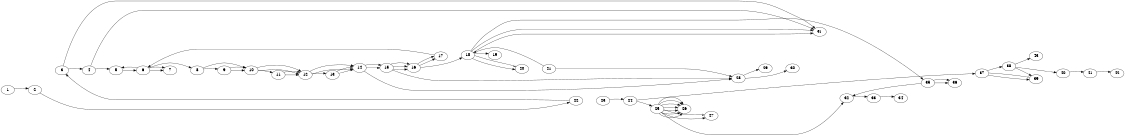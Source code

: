 digraph G {   ranksep=.75; size = "7.5,7.5";   rankdir=LR;     {edge [color=white]      1->2->3->4->5->6->7->8->9->10->11->12->13->14->15->16->17->18->19->20->21->22      22->23->24->25->26->27->28->29->30->31->32->33->34->35->36->37->38->39->40->41->42      }   1->2   2->22   3->31   3->4   4->31   4->5   5->6   6->7   6->8   6->7   6->5   7   8->10   8->9   9->10   9->10   10->12   10->12   10->11   11->12   11->12   12->14   12->14   12->13   13->14   13->14   14->15   14->28   14->15   15->16   15->16   15->28   15->16   16->17   16->18   16->17   17->6   18->35   18->20   18->31   18->31   18->20   18->19   19   20   21->28   21->18   22->3   23->24   24->37   24->25   25->27   25->26   25->26   25->26   25->26   25->26   25->26   25->26   25->32   25->27   26   27   28->30   28->29   29   30   31   32->33   33->34   34   35->36   35->32   35->36   36   37->39   37->39   37->38   38->43   38->40   38->39   39   40->41   41->42   42   43}